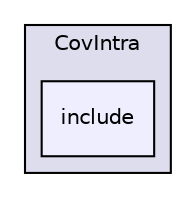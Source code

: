 digraph "LIA_SpkDet/CovIntra/include" {
  compound=true
  node [ fontsize="10", fontname="Helvetica"];
  edge [ labelfontsize="10", labelfontname="Helvetica"];
  subgraph clusterdir_98060030ec73d8db99cf3fda6aef23a7 {
    graph [ bgcolor="#ddddee", pencolor="black", label="CovIntra" fontname="Helvetica", fontsize="10", URL="dir_98060030ec73d8db99cf3fda6aef23a7.html"]
  dir_239987e11207276ddffe55827ab05705 [shape=box, label="include", style="filled", fillcolor="#eeeeff", pencolor="black", URL="dir_239987e11207276ddffe55827ab05705.html"];
  }
}
